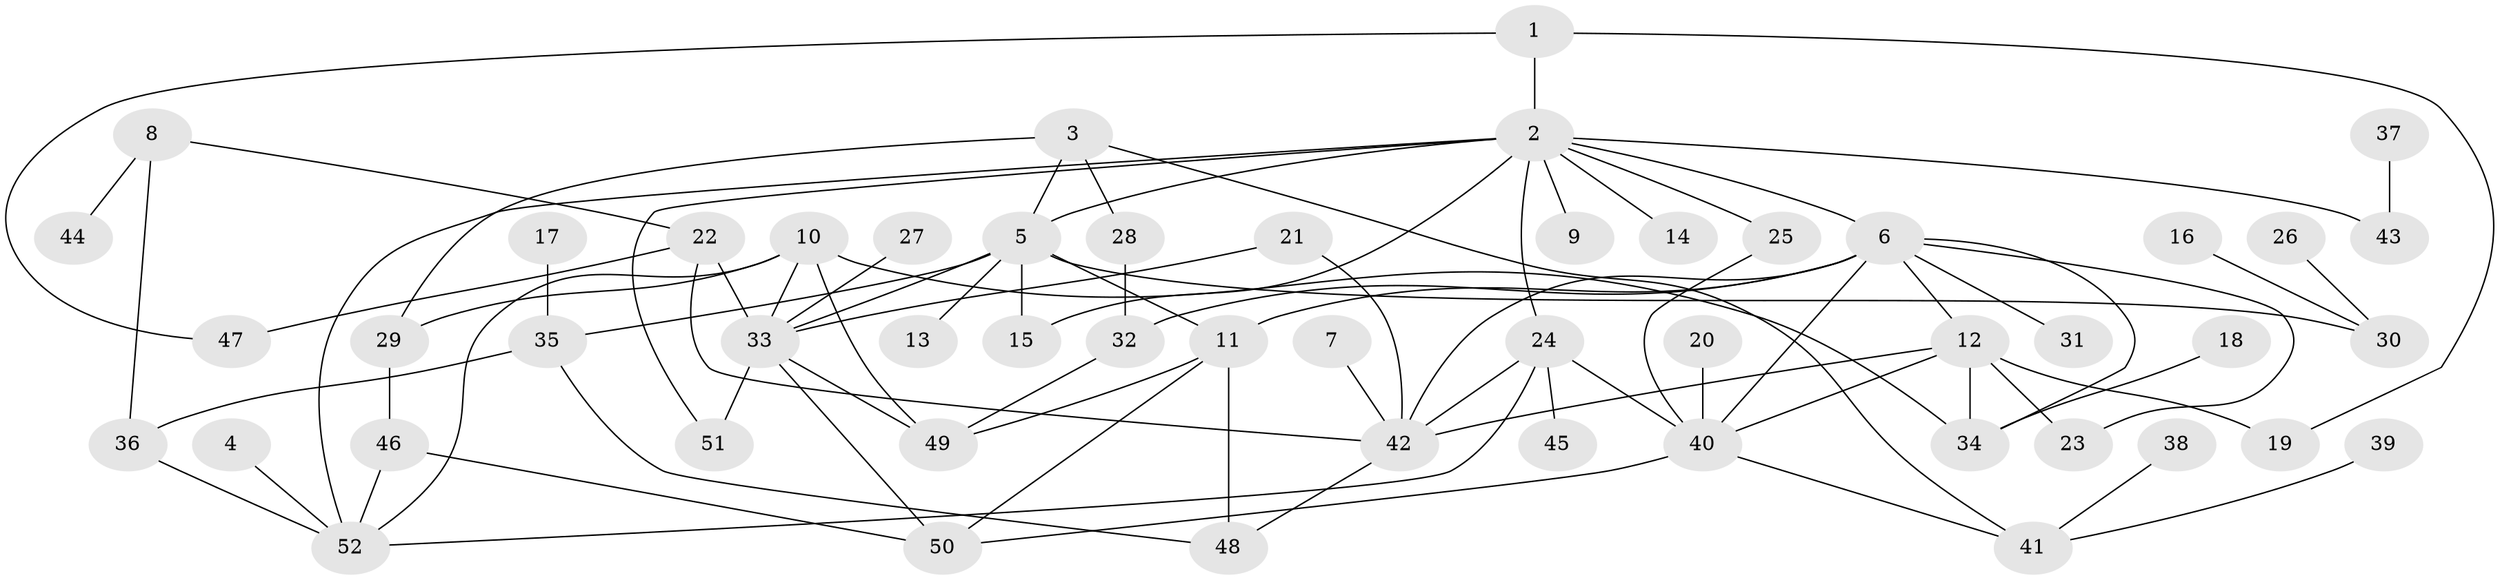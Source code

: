 // original degree distribution, {7: 0.019230769230769232, 8: 0.009615384615384616, 6: 0.038461538461538464, 3: 0.22115384615384615, 4: 0.08653846153846154, 1: 0.2692307692307692, 2: 0.3076923076923077, 5: 0.04807692307692308}
// Generated by graph-tools (version 1.1) at 2025/49/03/09/25 03:49:21]
// undirected, 52 vertices, 82 edges
graph export_dot {
graph [start="1"]
  node [color=gray90,style=filled];
  1;
  2;
  3;
  4;
  5;
  6;
  7;
  8;
  9;
  10;
  11;
  12;
  13;
  14;
  15;
  16;
  17;
  18;
  19;
  20;
  21;
  22;
  23;
  24;
  25;
  26;
  27;
  28;
  29;
  30;
  31;
  32;
  33;
  34;
  35;
  36;
  37;
  38;
  39;
  40;
  41;
  42;
  43;
  44;
  45;
  46;
  47;
  48;
  49;
  50;
  51;
  52;
  1 -- 2 [weight=1.0];
  1 -- 19 [weight=1.0];
  1 -- 47 [weight=1.0];
  2 -- 5 [weight=1.0];
  2 -- 6 [weight=1.0];
  2 -- 9 [weight=1.0];
  2 -- 14 [weight=1.0];
  2 -- 15 [weight=1.0];
  2 -- 24 [weight=1.0];
  2 -- 25 [weight=1.0];
  2 -- 43 [weight=1.0];
  2 -- 51 [weight=1.0];
  2 -- 52 [weight=1.0];
  3 -- 5 [weight=1.0];
  3 -- 28 [weight=1.0];
  3 -- 29 [weight=1.0];
  3 -- 41 [weight=1.0];
  4 -- 52 [weight=1.0];
  5 -- 11 [weight=1.0];
  5 -- 13 [weight=1.0];
  5 -- 15 [weight=1.0];
  5 -- 30 [weight=1.0];
  5 -- 33 [weight=1.0];
  5 -- 35 [weight=1.0];
  6 -- 11 [weight=1.0];
  6 -- 12 [weight=1.0];
  6 -- 23 [weight=1.0];
  6 -- 31 [weight=1.0];
  6 -- 32 [weight=1.0];
  6 -- 34 [weight=1.0];
  6 -- 40 [weight=1.0];
  6 -- 42 [weight=1.0];
  7 -- 42 [weight=1.0];
  8 -- 22 [weight=1.0];
  8 -- 36 [weight=1.0];
  8 -- 44 [weight=1.0];
  10 -- 29 [weight=1.0];
  10 -- 33 [weight=1.0];
  10 -- 34 [weight=1.0];
  10 -- 49 [weight=1.0];
  10 -- 52 [weight=1.0];
  11 -- 48 [weight=1.0];
  11 -- 49 [weight=1.0];
  11 -- 50 [weight=1.0];
  12 -- 19 [weight=1.0];
  12 -- 23 [weight=1.0];
  12 -- 34 [weight=1.0];
  12 -- 40 [weight=1.0];
  12 -- 42 [weight=1.0];
  16 -- 30 [weight=1.0];
  17 -- 35 [weight=1.0];
  18 -- 34 [weight=1.0];
  20 -- 40 [weight=1.0];
  21 -- 33 [weight=1.0];
  21 -- 42 [weight=1.0];
  22 -- 33 [weight=1.0];
  22 -- 42 [weight=1.0];
  22 -- 47 [weight=1.0];
  24 -- 40 [weight=1.0];
  24 -- 42 [weight=1.0];
  24 -- 45 [weight=1.0];
  24 -- 52 [weight=1.0];
  25 -- 40 [weight=1.0];
  26 -- 30 [weight=1.0];
  27 -- 33 [weight=1.0];
  28 -- 32 [weight=1.0];
  29 -- 46 [weight=1.0];
  32 -- 49 [weight=1.0];
  33 -- 49 [weight=1.0];
  33 -- 50 [weight=1.0];
  33 -- 51 [weight=1.0];
  35 -- 36 [weight=1.0];
  35 -- 48 [weight=1.0];
  36 -- 52 [weight=1.0];
  37 -- 43 [weight=1.0];
  38 -- 41 [weight=1.0];
  39 -- 41 [weight=1.0];
  40 -- 41 [weight=1.0];
  40 -- 50 [weight=1.0];
  42 -- 48 [weight=1.0];
  46 -- 50 [weight=1.0];
  46 -- 52 [weight=1.0];
}
